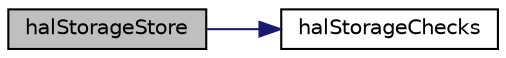 digraph "halStorageStore"
{
  edge [fontname="Helvetica",fontsize="10",labelfontname="Helvetica",labelfontsize="10"];
  node [fontname="Helvetica",fontsize="10",shape=record];
  rankdir="LR";
  Node263 [label="halStorageStore",height=0.2,width=0.4,color="black", fillcolor="grey75", style="filled", fontcolor="black"];
  Node263 -> Node264 [color="midnightblue",fontsize="10",style="solid",fontname="Helvetica"];
  Node264 [label="halStorageChecks",height=0.2,width=0.4,color="black", fillcolor="white", style="filled",URL="$hal__storage_8c.html#a4b6566ef5b69c85d422df52435c95d36",tooltip="Internal helper to check for a valid WL handle and the correct tid. "];
}
